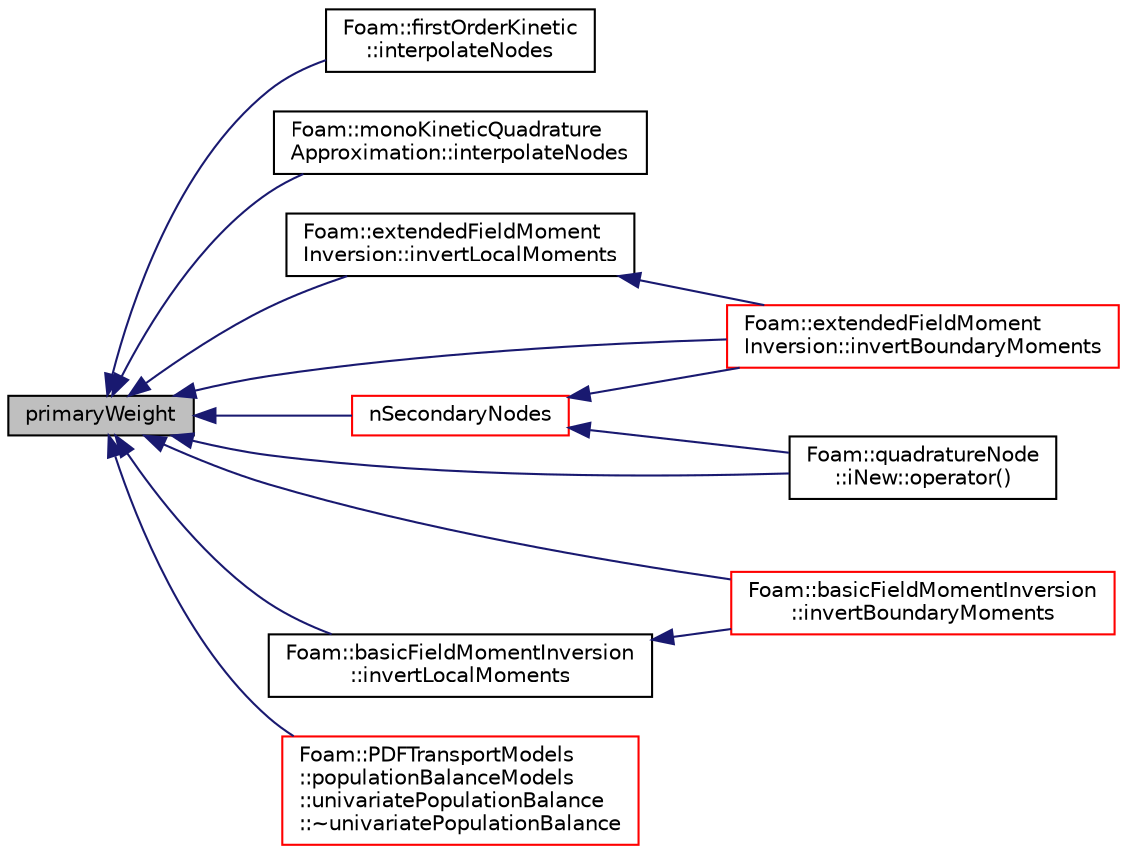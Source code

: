 digraph "primaryWeight"
{
  bgcolor="transparent";
  edge [fontname="Helvetica",fontsize="10",labelfontname="Helvetica",labelfontsize="10"];
  node [fontname="Helvetica",fontsize="10",shape=record];
  rankdir="LR";
  Node1 [label="primaryWeight",height=0.2,width=0.4,color="black", fillcolor="grey75", style="filled", fontcolor="black"];
  Node1 -> Node2 [dir="back",color="midnightblue",fontsize="10",style="solid",fontname="Helvetica"];
  Node2 [label="Foam::firstOrderKinetic\l::interpolateNodes",height=0.2,width=0.4,color="black",URL="$a00067.html#aee1fc78125838d352f1209c771319fe7",tooltip="Protected member functions. "];
  Node1 -> Node3 [dir="back",color="midnightblue",fontsize="10",style="solid",fontname="Helvetica"];
  Node3 [label="Foam::monoKineticQuadrature\lApproximation::interpolateNodes",height=0.2,width=0.4,color="black",URL="$a00137.html#aee1fc78125838d352f1209c771319fe7",tooltip="Interpolate nodes. "];
  Node1 -> Node4 [dir="back",color="midnightblue",fontsize="10",style="solid",fontname="Helvetica"];
  Node4 [label="Foam::extendedFieldMoment\lInversion::invertBoundaryMoments",height=0.2,width=0.4,color="red",URL="$a00064.html#a0db254ceb34e9343bebd658750f9312d",tooltip="Invert moments on boundaries. "];
  Node1 -> Node5 [dir="back",color="midnightblue",fontsize="10",style="solid",fontname="Helvetica"];
  Node5 [label="Foam::basicFieldMomentInversion\l::invertBoundaryMoments",height=0.2,width=0.4,color="red",URL="$a00014.html#a0db254ceb34e9343bebd658750f9312d",tooltip="Invert moments on boundaries. "];
  Node1 -> Node6 [dir="back",color="midnightblue",fontsize="10",style="solid",fontname="Helvetica"];
  Node6 [label="Foam::extendedFieldMoment\lInversion::invertLocalMoments",height=0.2,width=0.4,color="black",URL="$a00064.html#ae61ce7f3d511855a1d0eaf25c94d648f",tooltip="Invert moments in a single cell. "];
  Node6 -> Node4 [dir="back",color="midnightblue",fontsize="10",style="solid",fontname="Helvetica"];
  Node1 -> Node7 [dir="back",color="midnightblue",fontsize="10",style="solid",fontname="Helvetica"];
  Node7 [label="Foam::basicFieldMomentInversion\l::invertLocalMoments",height=0.2,width=0.4,color="black",URL="$a00014.html#ae61ce7f3d511855a1d0eaf25c94d648f",tooltip="Invert moments in a single cell. "];
  Node7 -> Node5 [dir="back",color="midnightblue",fontsize="10",style="solid",fontname="Helvetica"];
  Node1 -> Node8 [dir="back",color="midnightblue",fontsize="10",style="solid",fontname="Helvetica"];
  Node8 [label="nSecondaryNodes",height=0.2,width=0.4,color="red",URL="$a00181.html#a6d3652c06c7d71d67f199d2104465f3a",tooltip="Returns the number of secondary nodes. "];
  Node8 -> Node4 [dir="back",color="midnightblue",fontsize="10",style="solid",fontname="Helvetica"];
  Node8 -> Node9 [dir="back",color="midnightblue",fontsize="10",style="solid",fontname="Helvetica"];
  Node9 [label="Foam::quadratureNode\l::iNew::operator()",height=0.2,width=0.4,color="black",URL="$a00094.html#a7cf4b421db9b97300525a415cbae6d2c"];
  Node1 -> Node9 [dir="back",color="midnightblue",fontsize="10",style="solid",fontname="Helvetica"];
  Node1 -> Node10 [dir="back",color="midnightblue",fontsize="10",style="solid",fontname="Helvetica"];
  Node10 [label="Foam::PDFTransportModels\l::populationBalanceModels\l::univariatePopulationBalance\l::~univariatePopulationBalance",height=0.2,width=0.4,color="red",URL="$a00219.html#a91b7874c9f1109a0de2aa5366cb493cd",tooltip="Destructor. "];
}
